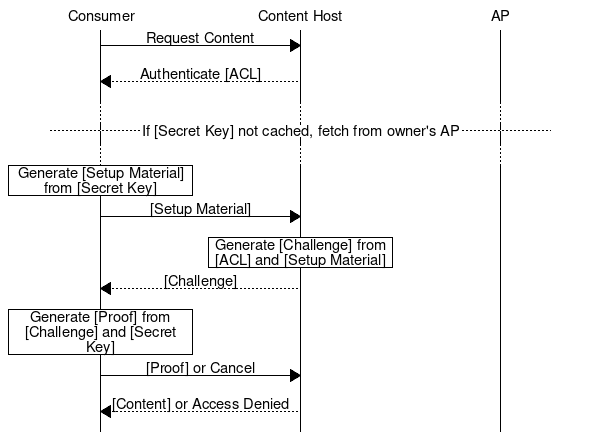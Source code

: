 msc {
    c [label="Consumer"],h [label="Content Host"], a [label="AP"];

    c => h [label="Request Content"];
    c << h [label="Authenticate [ACL]"];
    ...;
    --- [label="If [Secret Key] not cached, fetch from owner's AP"];
    ...;
    c box c [label="Generate [Setup Material] from [Secret Key]"];
    c => h [label="[Setup Material]"];
    h box h [label="Generate [Challenge] from [ACL] and [Setup Material]"];
    c << h [label="[Challenge]"];
    c box c [label="Generate [Proof] from [Challenge] and [Secret Key]"];
    c => h [label="[Proof] or Cancel"];
    c << h [label="[Content] or Access Denied"];
}
